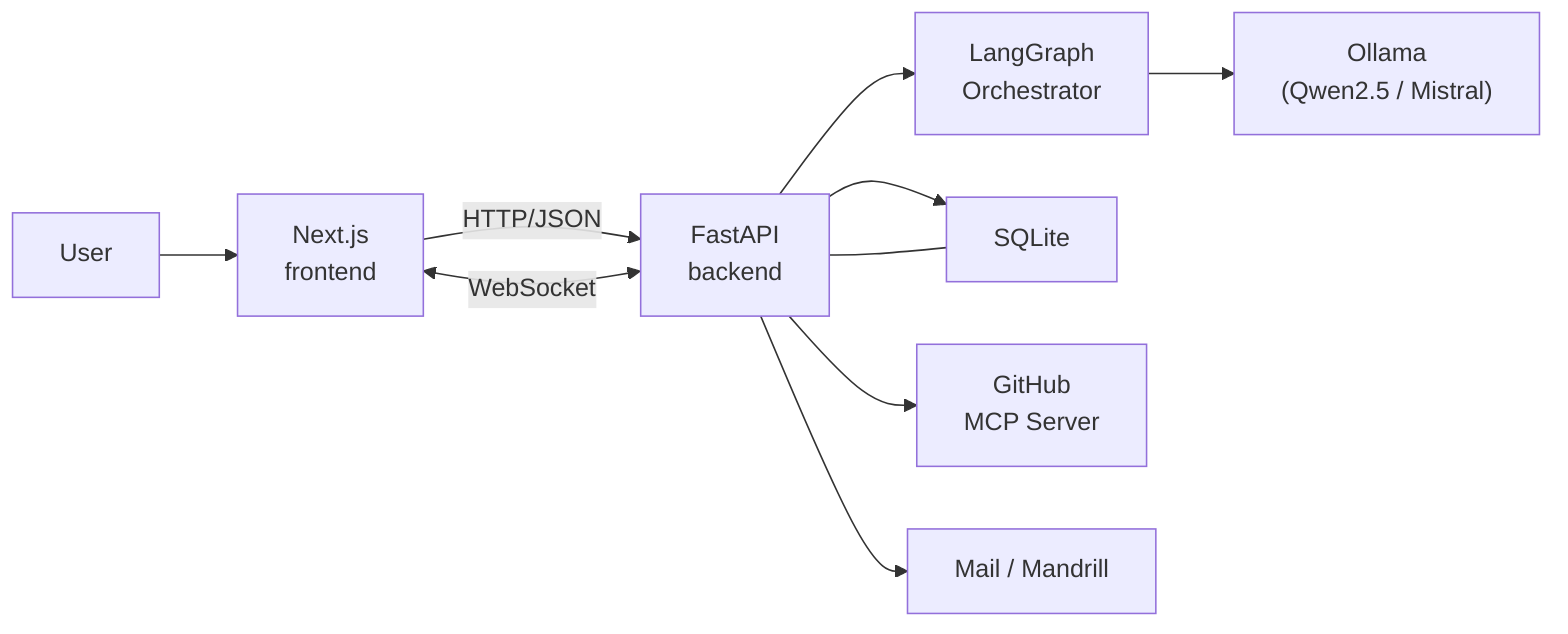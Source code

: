 %%{init: {'flowchart': {'curve':'basis','nodeSpacing':40,'rankSpacing':50}}}%%
flowchart LR
  U["User"] --> W["Next.js
frontend"]

  %% Frontend to API
  W -->|HTTP/JSON| A["FastAPI
backend"]
  A <-->|WebSocket| W

  %% Orchestrator / LLM
  A --> L["LangGraph
Orchestrator"]
  L --> O["Ollama
(Qwen2.5 / Mistral)"]

  %% Data
  A --> DB["SQLite"]
  DB --- A

  %% External services (examples)
  A --> GH["GitHub
MCP Server"]
  A --> MC["Mail / Mandrill"]